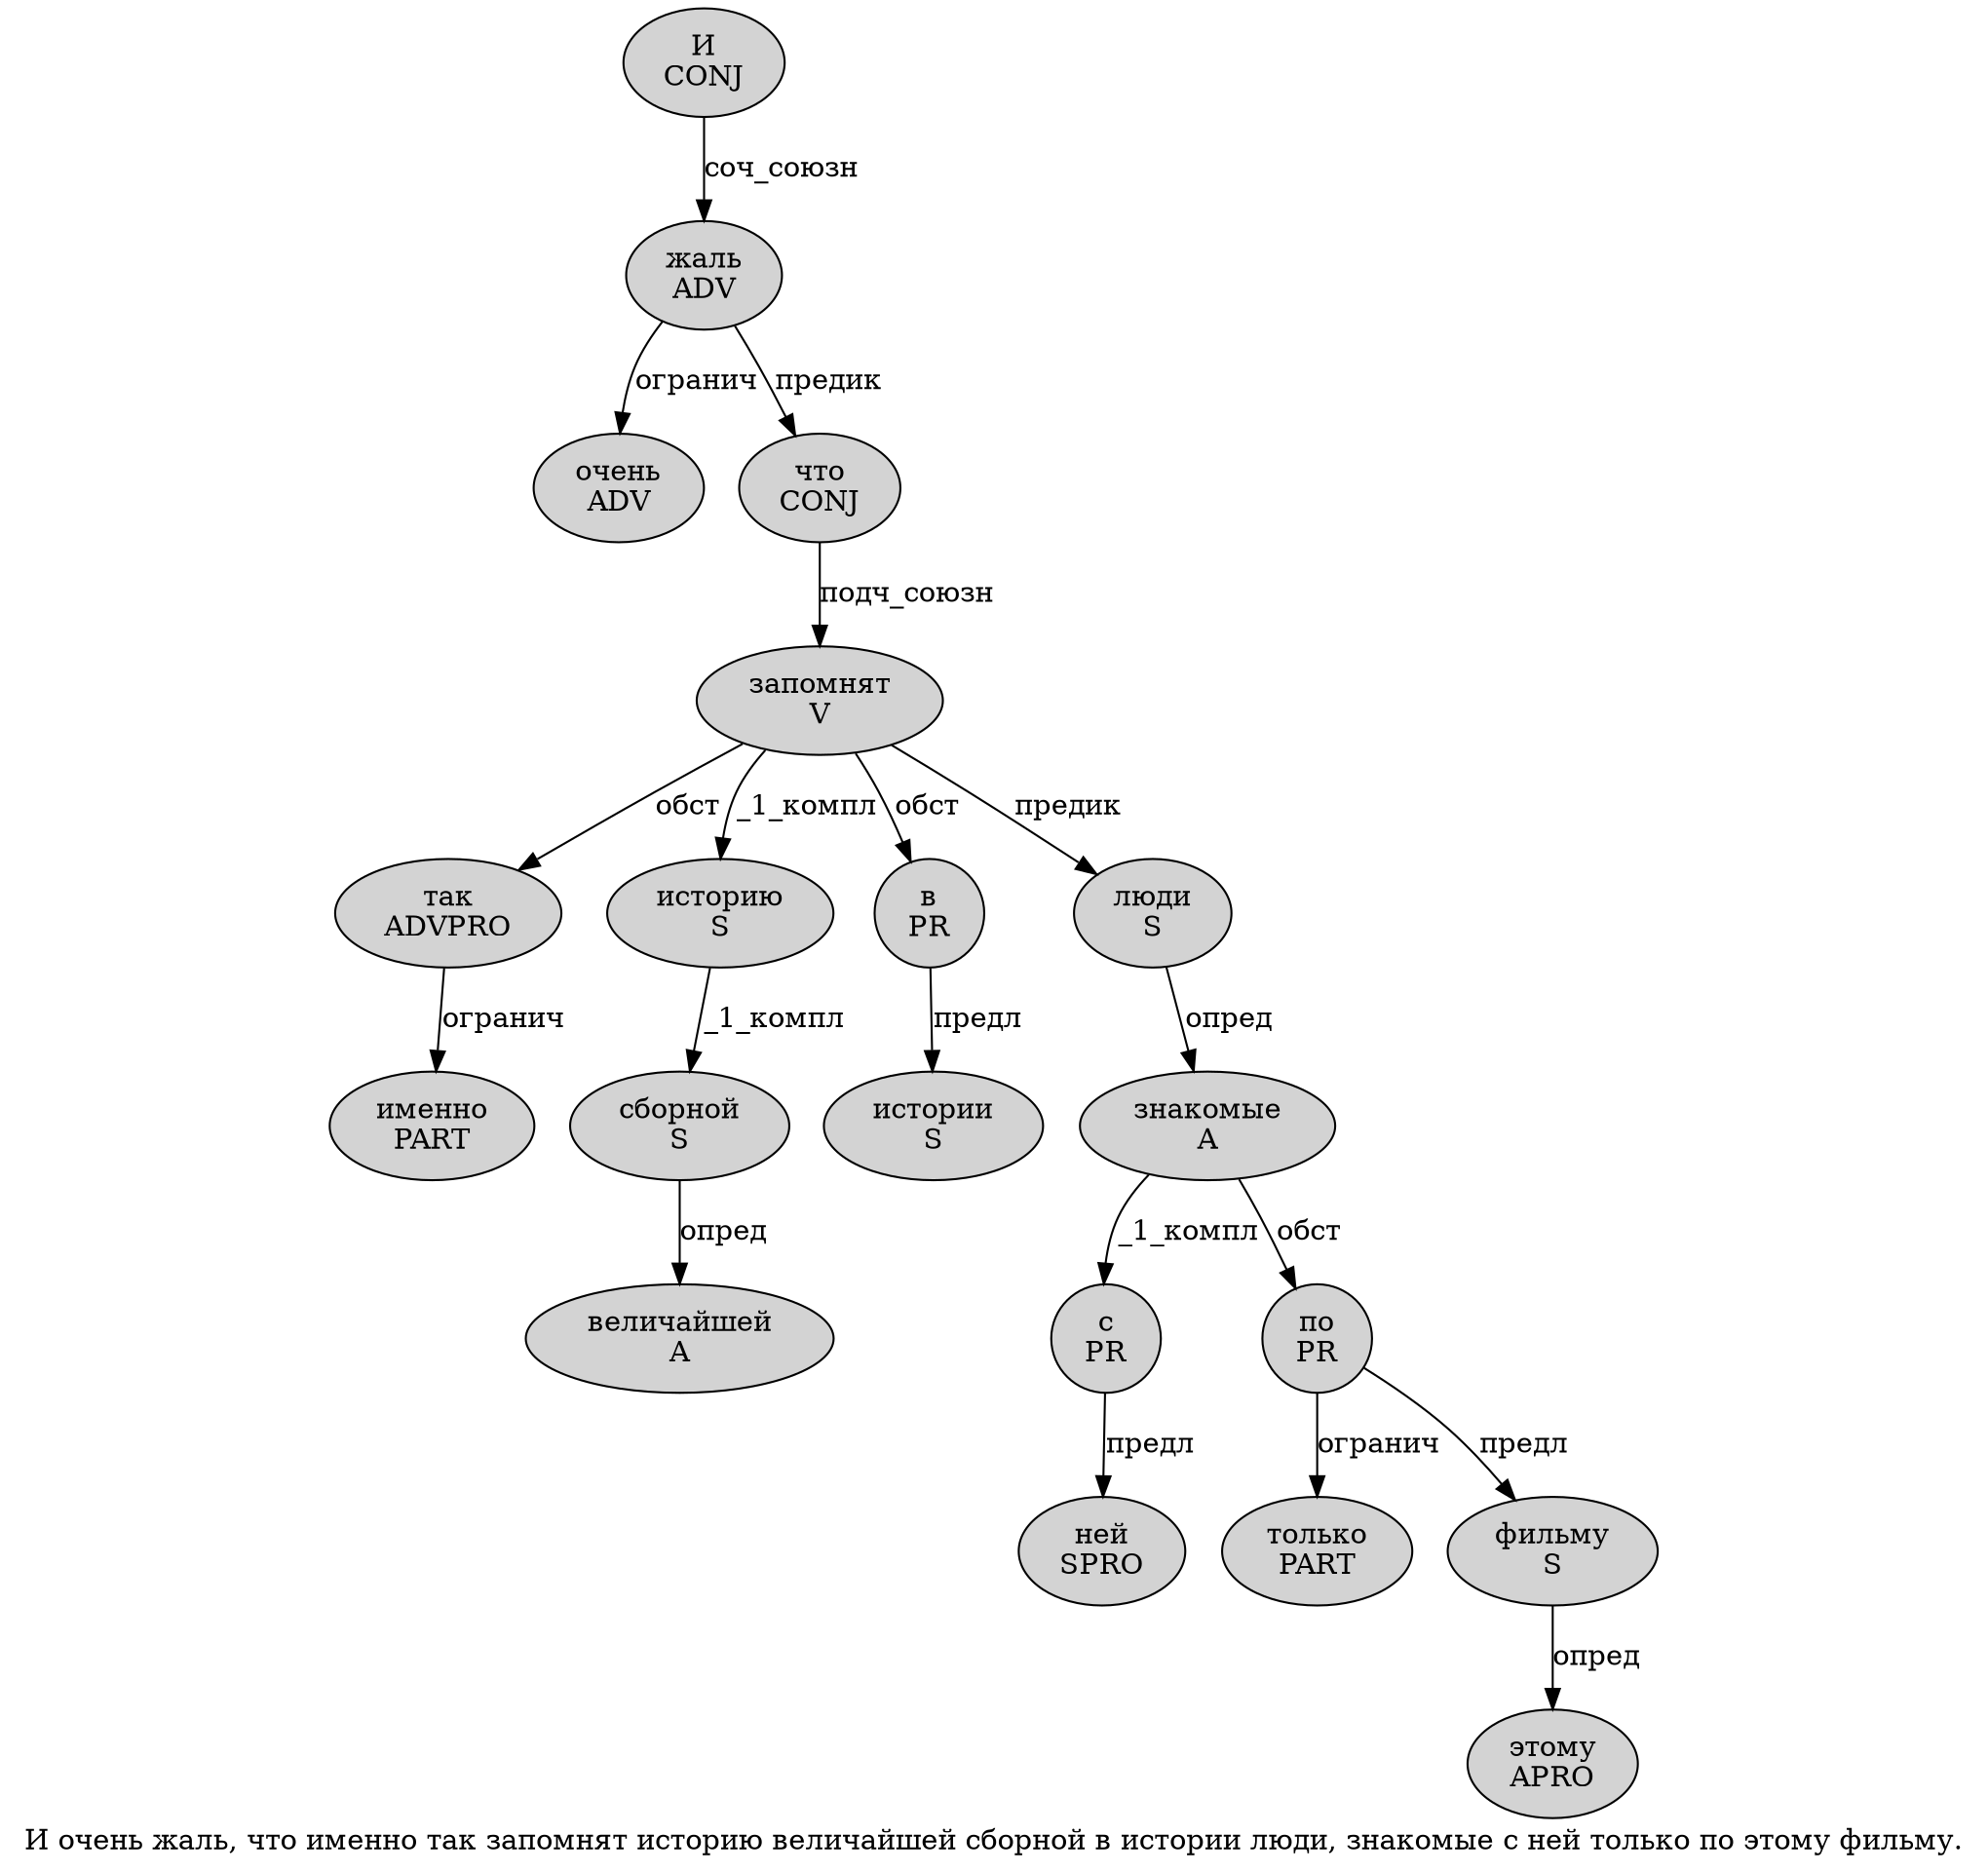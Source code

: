 digraph SENTENCE_3289 {
	graph [label="И очень жаль, что именно так запомнят историю величайшей сборной в истории люди, знакомые с ней только по этому фильму."]
	node [style=filled]
		0 [label="И
CONJ" color="" fillcolor=lightgray penwidth=1 shape=ellipse]
		1 [label="очень
ADV" color="" fillcolor=lightgray penwidth=1 shape=ellipse]
		2 [label="жаль
ADV" color="" fillcolor=lightgray penwidth=1 shape=ellipse]
		4 [label="что
CONJ" color="" fillcolor=lightgray penwidth=1 shape=ellipse]
		5 [label="именно
PART" color="" fillcolor=lightgray penwidth=1 shape=ellipse]
		6 [label="так
ADVPRO" color="" fillcolor=lightgray penwidth=1 shape=ellipse]
		7 [label="запомнят
V" color="" fillcolor=lightgray penwidth=1 shape=ellipse]
		8 [label="историю
S" color="" fillcolor=lightgray penwidth=1 shape=ellipse]
		9 [label="величайшей
A" color="" fillcolor=lightgray penwidth=1 shape=ellipse]
		10 [label="сборной
S" color="" fillcolor=lightgray penwidth=1 shape=ellipse]
		11 [label="в
PR" color="" fillcolor=lightgray penwidth=1 shape=ellipse]
		12 [label="истории
S" color="" fillcolor=lightgray penwidth=1 shape=ellipse]
		13 [label="люди
S" color="" fillcolor=lightgray penwidth=1 shape=ellipse]
		15 [label="знакомые
A" color="" fillcolor=lightgray penwidth=1 shape=ellipse]
		16 [label="с
PR" color="" fillcolor=lightgray penwidth=1 shape=ellipse]
		17 [label="ней
SPRO" color="" fillcolor=lightgray penwidth=1 shape=ellipse]
		18 [label="только
PART" color="" fillcolor=lightgray penwidth=1 shape=ellipse]
		19 [label="по
PR" color="" fillcolor=lightgray penwidth=1 shape=ellipse]
		20 [label="этому
APRO" color="" fillcolor=lightgray penwidth=1 shape=ellipse]
		21 [label="фильму
S" color="" fillcolor=lightgray penwidth=1 shape=ellipse]
			8 -> 10 [label="_1_компл"]
			6 -> 5 [label="огранич"]
			11 -> 12 [label="предл"]
			2 -> 1 [label="огранич"]
			2 -> 4 [label="предик"]
			4 -> 7 [label="подч_союзн"]
			0 -> 2 [label="соч_союзн"]
			13 -> 15 [label="опред"]
			7 -> 6 [label="обст"]
			7 -> 8 [label="_1_компл"]
			7 -> 11 [label="обст"]
			7 -> 13 [label="предик"]
			19 -> 18 [label="огранич"]
			19 -> 21 [label="предл"]
			15 -> 16 [label="_1_компл"]
			15 -> 19 [label="обст"]
			16 -> 17 [label="предл"]
			10 -> 9 [label="опред"]
			21 -> 20 [label="опред"]
}